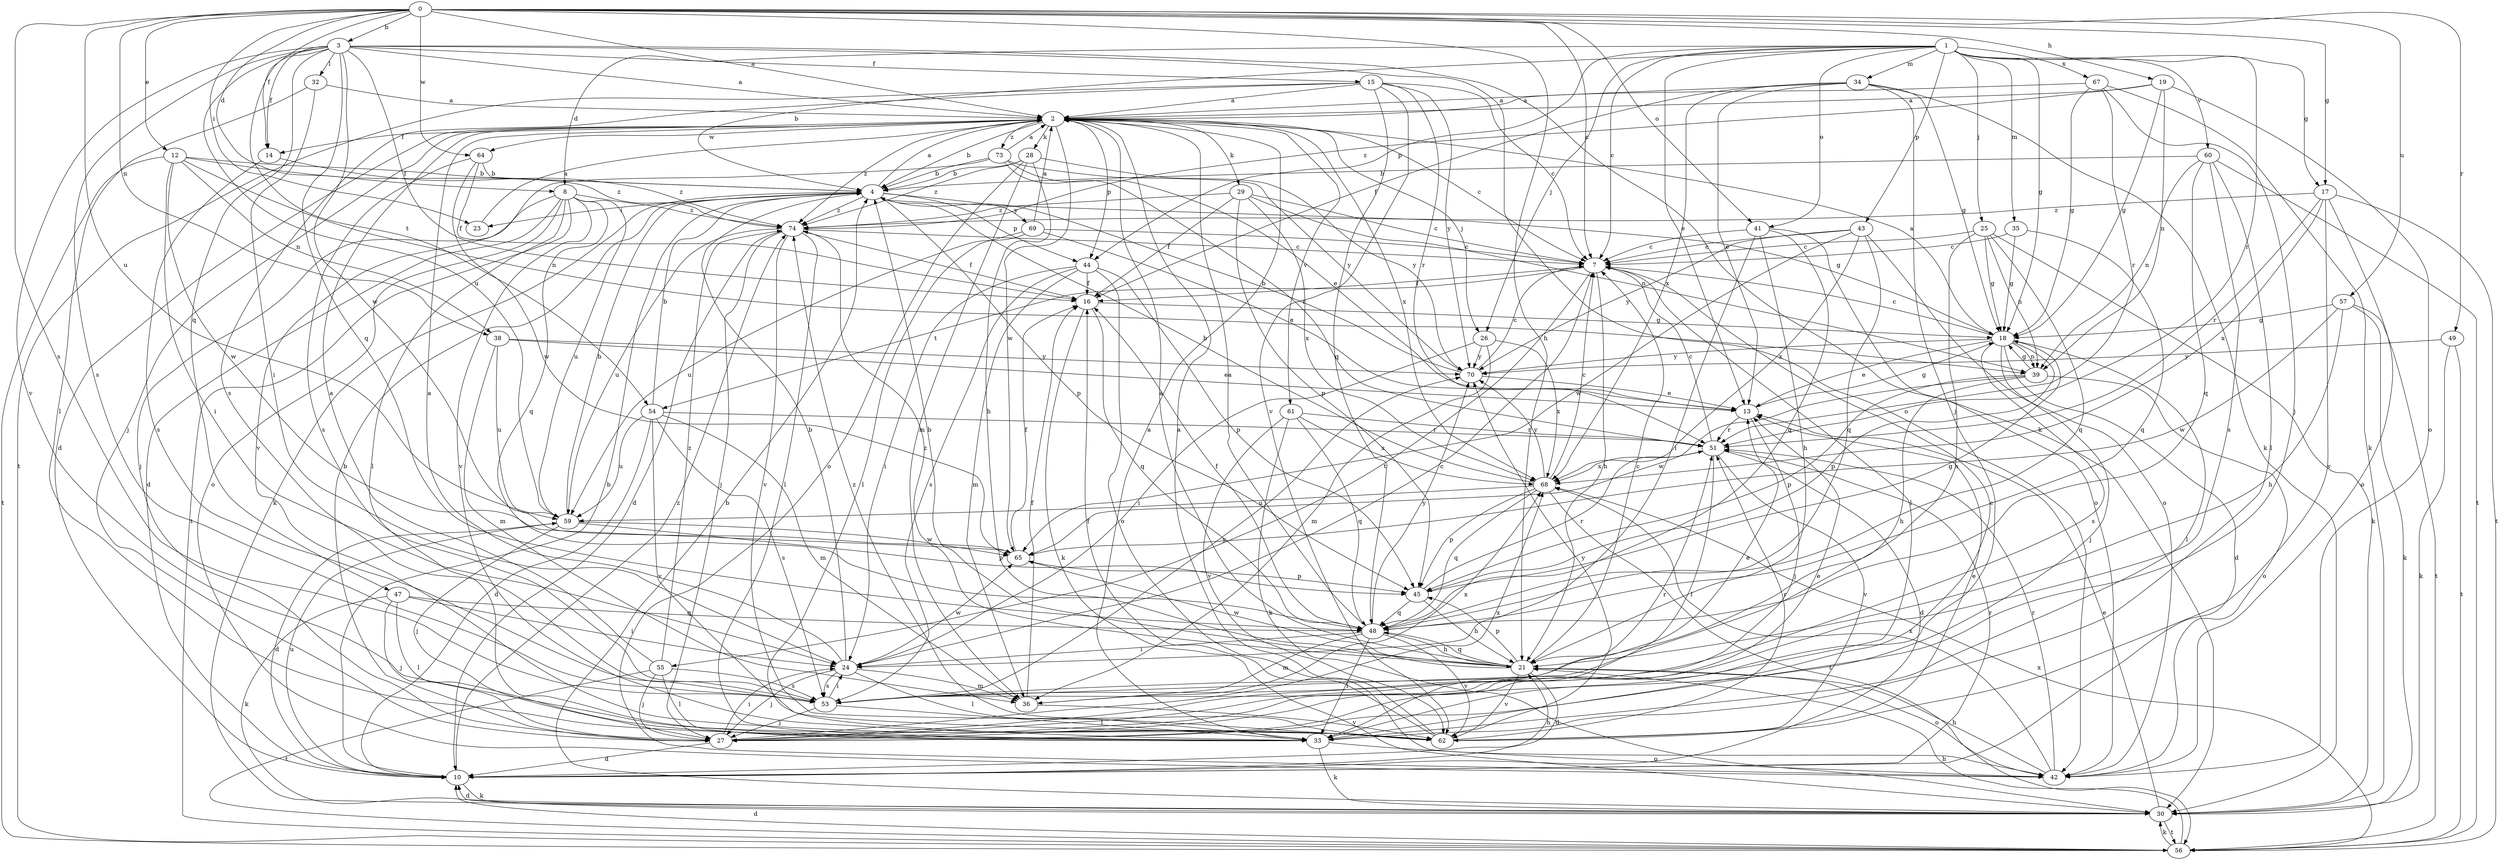 strict digraph  {
0;
1;
2;
3;
4;
7;
8;
10;
12;
13;
14;
15;
16;
17;
18;
19;
21;
23;
24;
25;
26;
27;
28;
29;
30;
32;
33;
34;
35;
36;
38;
39;
41;
42;
43;
44;
45;
47;
48;
49;
51;
53;
54;
55;
56;
57;
59;
60;
61;
62;
64;
65;
67;
68;
69;
70;
73;
74;
0 -> 2  [label=a];
0 -> 3  [label=b];
0 -> 7  [label=c];
0 -> 8  [label=d];
0 -> 12  [label=e];
0 -> 14  [label=f];
0 -> 17  [label=g];
0 -> 19  [label=h];
0 -> 21  [label=h];
0 -> 23  [label=i];
0 -> 38  [label=n];
0 -> 41  [label=o];
0 -> 49  [label=r];
0 -> 53  [label=s];
0 -> 57  [label=u];
0 -> 59  [label=u];
0 -> 64  [label=w];
1 -> 4  [label=b];
1 -> 7  [label=c];
1 -> 8  [label=d];
1 -> 13  [label=e];
1 -> 17  [label=g];
1 -> 18  [label=g];
1 -> 25  [label=j];
1 -> 26  [label=j];
1 -> 34  [label=m];
1 -> 35  [label=m];
1 -> 41  [label=o];
1 -> 43  [label=p];
1 -> 44  [label=p];
1 -> 51  [label=r];
1 -> 60  [label=v];
1 -> 67  [label=x];
2 -> 4  [label=b];
2 -> 7  [label=c];
2 -> 10  [label=d];
2 -> 14  [label=f];
2 -> 26  [label=j];
2 -> 27  [label=j];
2 -> 28  [label=k];
2 -> 29  [label=k];
2 -> 44  [label=p];
2 -> 61  [label=v];
2 -> 64  [label=w];
2 -> 65  [label=w];
2 -> 68  [label=x];
2 -> 73  [label=z];
2 -> 74  [label=z];
3 -> 2  [label=a];
3 -> 14  [label=f];
3 -> 15  [label=f];
3 -> 16  [label=f];
3 -> 30  [label=k];
3 -> 32  [label=l];
3 -> 42  [label=o];
3 -> 47  [label=q];
3 -> 48  [label=q];
3 -> 53  [label=s];
3 -> 54  [label=t];
3 -> 59  [label=u];
3 -> 62  [label=v];
3 -> 65  [label=w];
4 -> 2  [label=a];
4 -> 18  [label=g];
4 -> 23  [label=i];
4 -> 30  [label=k];
4 -> 44  [label=p];
4 -> 45  [label=p];
4 -> 69  [label=y];
4 -> 74  [label=z];
7 -> 16  [label=f];
7 -> 21  [label=h];
7 -> 33  [label=l];
7 -> 54  [label=t];
7 -> 55  [label=t];
8 -> 10  [label=d];
8 -> 27  [label=j];
8 -> 33  [label=l];
8 -> 42  [label=o];
8 -> 48  [label=q];
8 -> 56  [label=t];
8 -> 59  [label=u];
8 -> 62  [label=v];
8 -> 74  [label=z];
10 -> 4  [label=b];
10 -> 21  [label=h];
10 -> 30  [label=k];
10 -> 51  [label=r];
10 -> 59  [label=u];
10 -> 74  [label=z];
12 -> 4  [label=b];
12 -> 24  [label=i];
12 -> 38  [label=n];
12 -> 39  [label=n];
12 -> 56  [label=t];
12 -> 65  [label=w];
12 -> 74  [label=z];
13 -> 18  [label=g];
13 -> 27  [label=j];
13 -> 51  [label=r];
14 -> 53  [label=s];
14 -> 74  [label=z];
15 -> 2  [label=a];
15 -> 7  [label=c];
15 -> 48  [label=q];
15 -> 51  [label=r];
15 -> 53  [label=s];
15 -> 56  [label=t];
15 -> 62  [label=v];
15 -> 70  [label=y];
16 -> 18  [label=g];
16 -> 30  [label=k];
16 -> 48  [label=q];
17 -> 42  [label=o];
17 -> 51  [label=r];
17 -> 56  [label=t];
17 -> 62  [label=v];
17 -> 68  [label=x];
17 -> 74  [label=z];
18 -> 2  [label=a];
18 -> 7  [label=c];
18 -> 10  [label=d];
18 -> 13  [label=e];
18 -> 27  [label=j];
18 -> 33  [label=l];
18 -> 39  [label=n];
18 -> 45  [label=p];
18 -> 53  [label=s];
18 -> 70  [label=y];
19 -> 2  [label=a];
19 -> 18  [label=g];
19 -> 39  [label=n];
19 -> 42  [label=o];
19 -> 74  [label=z];
21 -> 2  [label=a];
21 -> 4  [label=b];
21 -> 7  [label=c];
21 -> 10  [label=d];
21 -> 42  [label=o];
21 -> 45  [label=p];
21 -> 48  [label=q];
21 -> 62  [label=v];
21 -> 65  [label=w];
21 -> 74  [label=z];
23 -> 2  [label=a];
24 -> 2  [label=a];
24 -> 4  [label=b];
24 -> 7  [label=c];
24 -> 27  [label=j];
24 -> 33  [label=l];
24 -> 36  [label=m];
24 -> 53  [label=s];
24 -> 65  [label=w];
25 -> 7  [label=c];
25 -> 18  [label=g];
25 -> 30  [label=k];
25 -> 39  [label=n];
25 -> 48  [label=q];
25 -> 53  [label=s];
26 -> 24  [label=i];
26 -> 36  [label=m];
26 -> 68  [label=x];
26 -> 70  [label=y];
27 -> 4  [label=b];
27 -> 10  [label=d];
27 -> 13  [label=e];
27 -> 24  [label=i];
27 -> 51  [label=r];
27 -> 68  [label=x];
28 -> 4  [label=b];
28 -> 21  [label=h];
28 -> 36  [label=m];
28 -> 42  [label=o];
28 -> 70  [label=y];
28 -> 74  [label=z];
29 -> 7  [label=c];
29 -> 16  [label=f];
29 -> 39  [label=n];
29 -> 45  [label=p];
29 -> 68  [label=x];
29 -> 74  [label=z];
30 -> 4  [label=b];
30 -> 10  [label=d];
30 -> 13  [label=e];
30 -> 56  [label=t];
32 -> 2  [label=a];
32 -> 24  [label=i];
32 -> 33  [label=l];
33 -> 2  [label=a];
33 -> 7  [label=c];
33 -> 30  [label=k];
33 -> 42  [label=o];
34 -> 2  [label=a];
34 -> 13  [label=e];
34 -> 16  [label=f];
34 -> 18  [label=g];
34 -> 27  [label=j];
34 -> 30  [label=k];
34 -> 68  [label=x];
35 -> 7  [label=c];
35 -> 18  [label=g];
35 -> 48  [label=q];
36 -> 16  [label=f];
36 -> 62  [label=v];
36 -> 68  [label=x];
38 -> 13  [label=e];
38 -> 36  [label=m];
38 -> 59  [label=u];
38 -> 70  [label=y];
39 -> 18  [label=g];
39 -> 21  [label=h];
39 -> 42  [label=o];
39 -> 45  [label=p];
39 -> 65  [label=w];
41 -> 7  [label=c];
41 -> 21  [label=h];
41 -> 24  [label=i];
41 -> 42  [label=o];
41 -> 48  [label=q];
42 -> 21  [label=h];
42 -> 51  [label=r];
42 -> 68  [label=x];
43 -> 7  [label=c];
43 -> 42  [label=o];
43 -> 48  [label=q];
43 -> 65  [label=w];
43 -> 68  [label=x];
43 -> 70  [label=y];
44 -> 16  [label=f];
44 -> 24  [label=i];
44 -> 36  [label=m];
44 -> 42  [label=o];
44 -> 45  [label=p];
44 -> 53  [label=s];
45 -> 18  [label=g];
45 -> 21  [label=h];
45 -> 48  [label=q];
45 -> 51  [label=r];
47 -> 24  [label=i];
47 -> 27  [label=j];
47 -> 30  [label=k];
47 -> 33  [label=l];
47 -> 48  [label=q];
48 -> 2  [label=a];
48 -> 16  [label=f];
48 -> 21  [label=h];
48 -> 24  [label=i];
48 -> 33  [label=l];
48 -> 36  [label=m];
48 -> 62  [label=v];
48 -> 70  [label=y];
49 -> 30  [label=k];
49 -> 56  [label=t];
49 -> 70  [label=y];
51 -> 7  [label=c];
51 -> 10  [label=d];
51 -> 33  [label=l];
51 -> 62  [label=v];
51 -> 68  [label=x];
53 -> 13  [label=e];
53 -> 24  [label=i];
53 -> 27  [label=j];
53 -> 33  [label=l];
53 -> 70  [label=y];
54 -> 4  [label=b];
54 -> 10  [label=d];
54 -> 36  [label=m];
54 -> 51  [label=r];
54 -> 53  [label=s];
54 -> 59  [label=u];
54 -> 62  [label=v];
55 -> 2  [label=a];
55 -> 27  [label=j];
55 -> 33  [label=l];
55 -> 53  [label=s];
55 -> 56  [label=t];
55 -> 74  [label=z];
56 -> 10  [label=d];
56 -> 21  [label=h];
56 -> 30  [label=k];
56 -> 68  [label=x];
57 -> 18  [label=g];
57 -> 21  [label=h];
57 -> 30  [label=k];
57 -> 56  [label=t];
57 -> 65  [label=w];
59 -> 4  [label=b];
59 -> 10  [label=d];
59 -> 27  [label=j];
59 -> 45  [label=p];
59 -> 65  [label=w];
60 -> 4  [label=b];
60 -> 33  [label=l];
60 -> 39  [label=n];
60 -> 48  [label=q];
60 -> 53  [label=s];
60 -> 56  [label=t];
61 -> 30  [label=k];
61 -> 48  [label=q];
61 -> 51  [label=r];
61 -> 62  [label=v];
61 -> 68  [label=x];
62 -> 2  [label=a];
62 -> 13  [label=e];
62 -> 16  [label=f];
62 -> 51  [label=r];
62 -> 70  [label=y];
62 -> 74  [label=z];
64 -> 4  [label=b];
64 -> 16  [label=f];
64 -> 53  [label=s];
64 -> 65  [label=w];
65 -> 16  [label=f];
65 -> 45  [label=p];
67 -> 2  [label=a];
67 -> 18  [label=g];
67 -> 27  [label=j];
67 -> 30  [label=k];
67 -> 51  [label=r];
68 -> 4  [label=b];
68 -> 7  [label=c];
68 -> 45  [label=p];
68 -> 48  [label=q];
68 -> 56  [label=t];
68 -> 59  [label=u];
68 -> 70  [label=y];
69 -> 2  [label=a];
69 -> 7  [label=c];
69 -> 13  [label=e];
69 -> 33  [label=l];
69 -> 59  [label=u];
70 -> 4  [label=b];
70 -> 7  [label=c];
70 -> 13  [label=e];
73 -> 2  [label=a];
73 -> 4  [label=b];
73 -> 13  [label=e];
73 -> 51  [label=r];
73 -> 62  [label=v];
73 -> 70  [label=y];
74 -> 7  [label=c];
74 -> 10  [label=d];
74 -> 16  [label=f];
74 -> 27  [label=j];
74 -> 33  [label=l];
74 -> 59  [label=u];
74 -> 62  [label=v];
}
